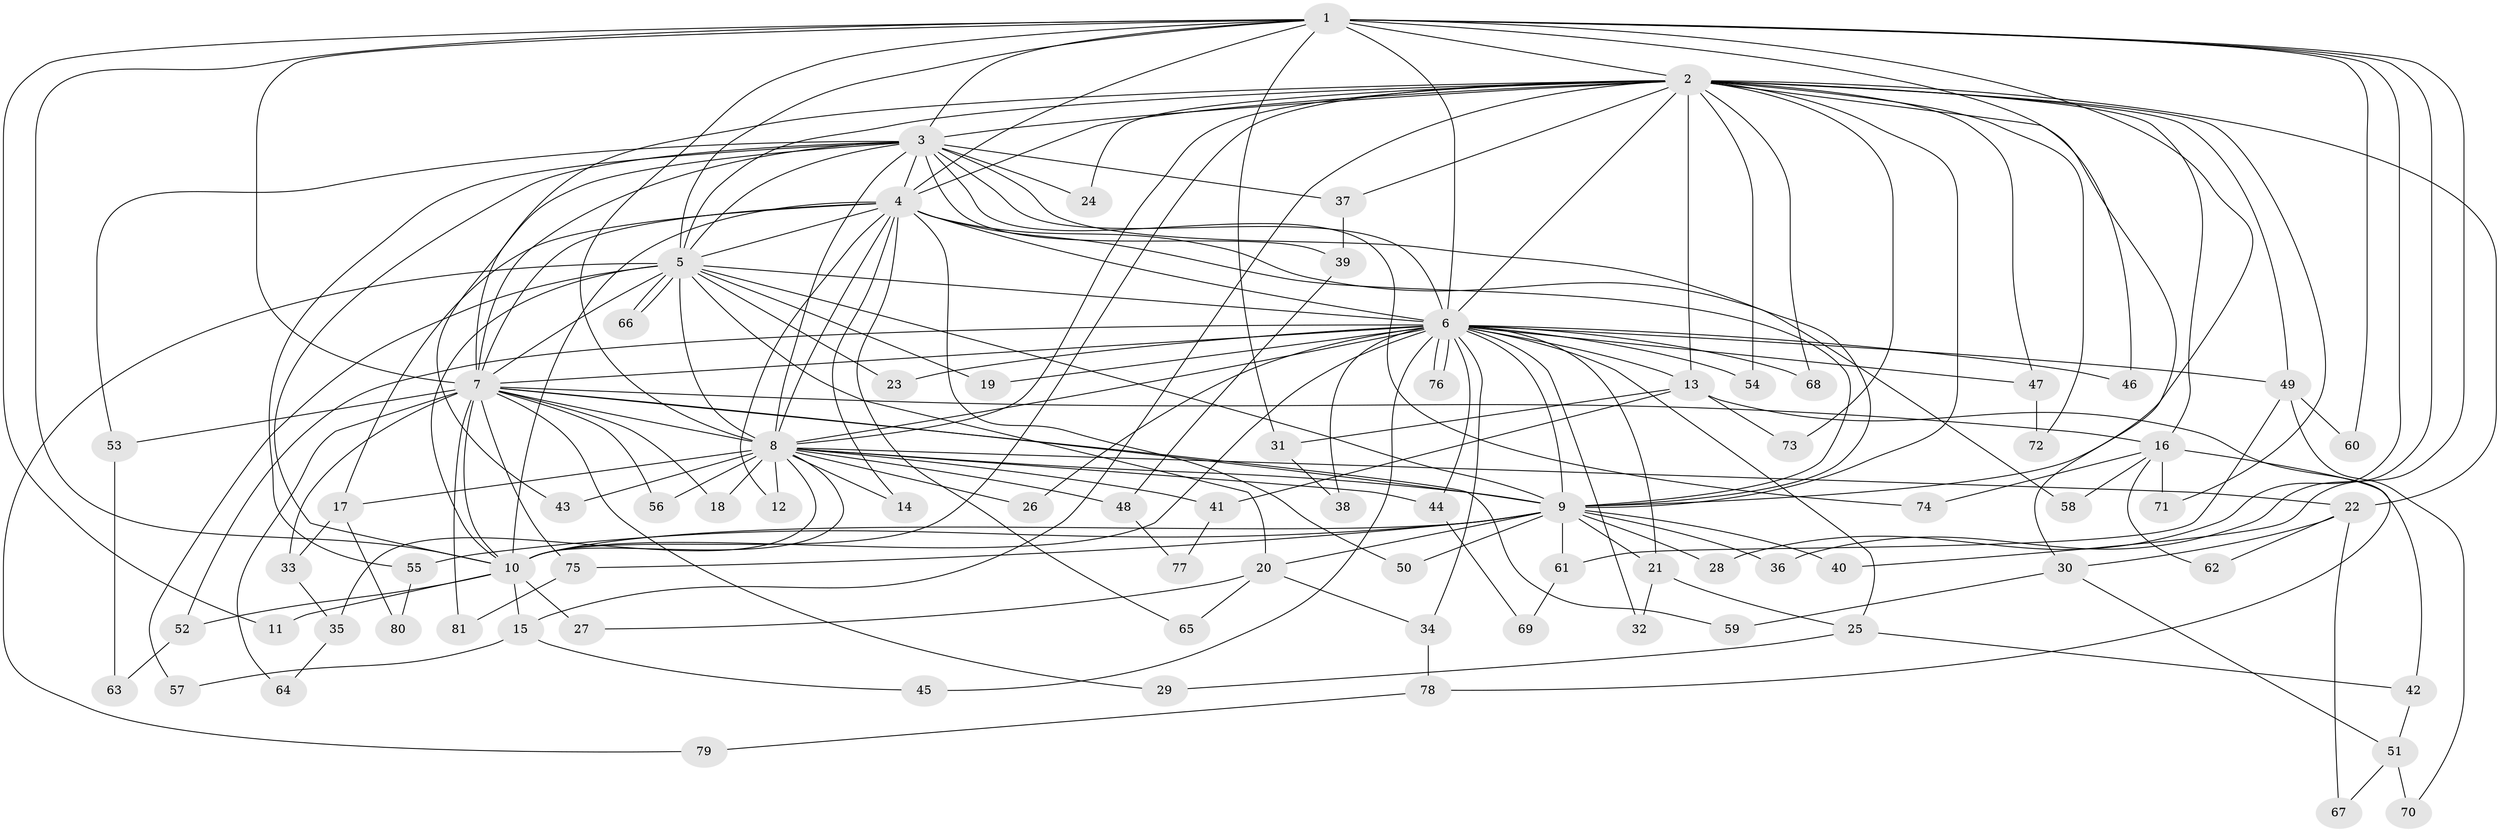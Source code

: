 // Generated by graph-tools (version 1.1) at 2025/01/03/09/25 03:01:31]
// undirected, 81 vertices, 187 edges
graph export_dot {
graph [start="1"]
  node [color=gray90,style=filled];
  1;
  2;
  3;
  4;
  5;
  6;
  7;
  8;
  9;
  10;
  11;
  12;
  13;
  14;
  15;
  16;
  17;
  18;
  19;
  20;
  21;
  22;
  23;
  24;
  25;
  26;
  27;
  28;
  29;
  30;
  31;
  32;
  33;
  34;
  35;
  36;
  37;
  38;
  39;
  40;
  41;
  42;
  43;
  44;
  45;
  46;
  47;
  48;
  49;
  50;
  51;
  52;
  53;
  54;
  55;
  56;
  57;
  58;
  59;
  60;
  61;
  62;
  63;
  64;
  65;
  66;
  67;
  68;
  69;
  70;
  71;
  72;
  73;
  74;
  75;
  76;
  77;
  78;
  79;
  80;
  81;
  1 -- 2;
  1 -- 3;
  1 -- 4;
  1 -- 5;
  1 -- 6;
  1 -- 7;
  1 -- 8;
  1 -- 9;
  1 -- 10;
  1 -- 11;
  1 -- 28;
  1 -- 31;
  1 -- 36;
  1 -- 40;
  1 -- 46;
  1 -- 60;
  2 -- 3;
  2 -- 4;
  2 -- 5;
  2 -- 6;
  2 -- 7;
  2 -- 8;
  2 -- 9;
  2 -- 10;
  2 -- 13;
  2 -- 15;
  2 -- 16;
  2 -- 22;
  2 -- 24;
  2 -- 30;
  2 -- 37;
  2 -- 47;
  2 -- 49;
  2 -- 54;
  2 -- 68;
  2 -- 71;
  2 -- 72;
  2 -- 73;
  3 -- 4;
  3 -- 5;
  3 -- 6;
  3 -- 7;
  3 -- 8;
  3 -- 9;
  3 -- 10;
  3 -- 24;
  3 -- 37;
  3 -- 39;
  3 -- 43;
  3 -- 53;
  3 -- 55;
  3 -- 74;
  4 -- 5;
  4 -- 6;
  4 -- 7;
  4 -- 8;
  4 -- 9;
  4 -- 10;
  4 -- 12;
  4 -- 14;
  4 -- 17;
  4 -- 50;
  4 -- 58;
  4 -- 65;
  5 -- 6;
  5 -- 7;
  5 -- 8;
  5 -- 9;
  5 -- 10;
  5 -- 19;
  5 -- 20;
  5 -- 23;
  5 -- 57;
  5 -- 66;
  5 -- 66;
  5 -- 79;
  6 -- 7;
  6 -- 8;
  6 -- 9;
  6 -- 10;
  6 -- 13;
  6 -- 19;
  6 -- 21;
  6 -- 23;
  6 -- 25;
  6 -- 26;
  6 -- 32;
  6 -- 34;
  6 -- 38;
  6 -- 44;
  6 -- 45;
  6 -- 46;
  6 -- 47;
  6 -- 49;
  6 -- 52;
  6 -- 54;
  6 -- 68;
  6 -- 76;
  6 -- 76;
  7 -- 8;
  7 -- 9;
  7 -- 10;
  7 -- 16;
  7 -- 18;
  7 -- 29;
  7 -- 33;
  7 -- 53;
  7 -- 56;
  7 -- 59;
  7 -- 64;
  7 -- 75;
  7 -- 81;
  8 -- 9;
  8 -- 10;
  8 -- 12;
  8 -- 14;
  8 -- 17;
  8 -- 18;
  8 -- 22;
  8 -- 26;
  8 -- 35;
  8 -- 41;
  8 -- 43;
  8 -- 44;
  8 -- 48;
  8 -- 56;
  9 -- 10;
  9 -- 20;
  9 -- 21;
  9 -- 28;
  9 -- 36;
  9 -- 40;
  9 -- 50;
  9 -- 55;
  9 -- 61;
  9 -- 75;
  10 -- 11;
  10 -- 15;
  10 -- 27;
  10 -- 52;
  13 -- 31;
  13 -- 41;
  13 -- 73;
  13 -- 78;
  15 -- 45;
  15 -- 57;
  16 -- 42;
  16 -- 58;
  16 -- 62;
  16 -- 71;
  16 -- 74;
  17 -- 33;
  17 -- 80;
  20 -- 27;
  20 -- 34;
  20 -- 65;
  21 -- 25;
  21 -- 32;
  22 -- 30;
  22 -- 62;
  22 -- 67;
  25 -- 29;
  25 -- 42;
  30 -- 51;
  30 -- 59;
  31 -- 38;
  33 -- 35;
  34 -- 78;
  35 -- 64;
  37 -- 39;
  39 -- 48;
  41 -- 77;
  42 -- 51;
  44 -- 69;
  47 -- 72;
  48 -- 77;
  49 -- 60;
  49 -- 61;
  49 -- 70;
  51 -- 67;
  51 -- 70;
  52 -- 63;
  53 -- 63;
  55 -- 80;
  61 -- 69;
  75 -- 81;
  78 -- 79;
}
